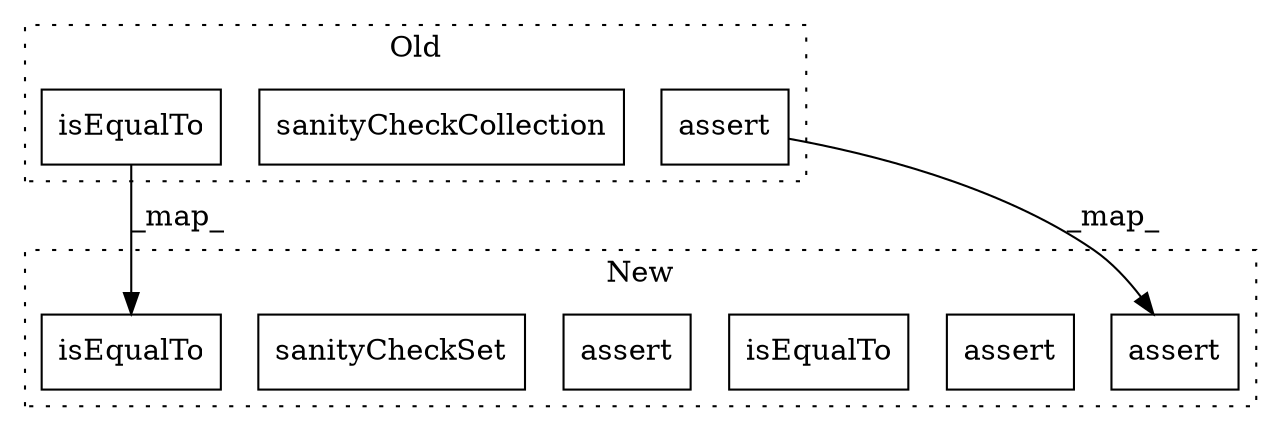 digraph G {
subgraph cluster0 {
1 [label="isEqualTo" a="32" s="9878,9984" l="27,1" shape="box"];
5 [label="sanityCheckCollection" a="32" s="9430,9474" l="22,1" shape="box"];
9 [label="assert" a="32" s="9647,9680" l="11,1" shape="box"];
label = "Old";
style="dotted";
}
subgraph cluster1 {
2 [label="isEqualTo" a="32" s="9863,9900" l="10,1" shape="box"];
3 [label="assert" a="32" s="9112,9173" l="11,1" shape="box"];
4 [label="isEqualTo" a="32" s="10897,10921" l="10,1" shape="box"];
6 [label="assert" a="32" s="11155,11192" l="11,1" shape="box"];
7 [label="sanityCheckSet" a="32" s="12103,12145" l="15,1" shape="box"];
8 [label="assert" a="32" s="9661,9696" l="11,1" shape="box"];
label = "New";
style="dotted";
}
1 -> 2 [label="_map_"];
9 -> 8 [label="_map_"];
}